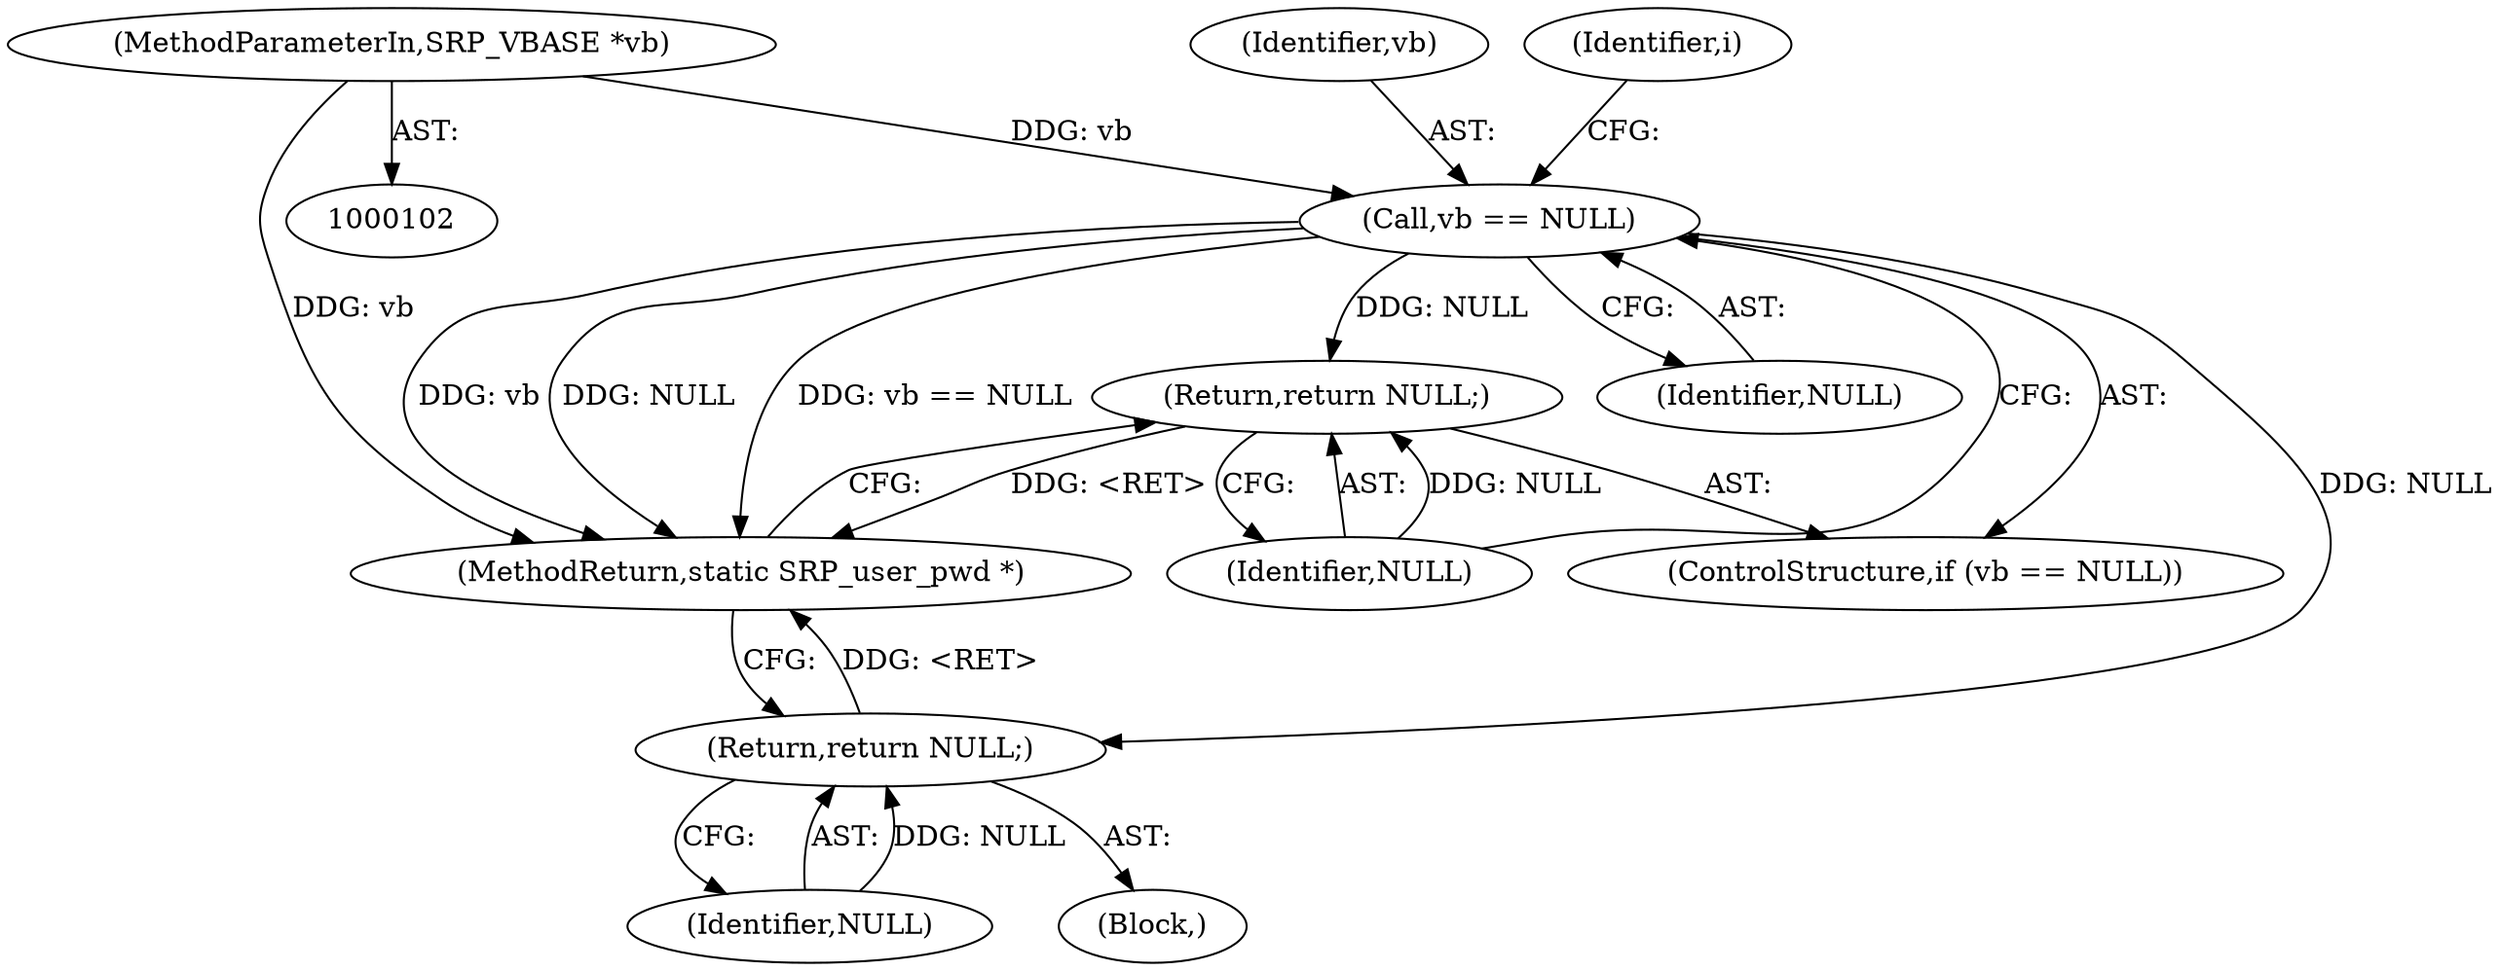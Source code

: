 digraph "0_openssl_259b664f950c2ba66fbf4b0fe5281327904ead21_0@pointer" {
"1000103" [label="(MethodParameterIn,SRP_VBASE *vb)"];
"1000109" [label="(Call,vb == NULL)"];
"1000112" [label="(Return,return NULL;)"];
"1000144" [label="(Return,return NULL;)"];
"1000145" [label="(Identifier,NULL)"];
"1000146" [label="(MethodReturn,static SRP_user_pwd *)"];
"1000113" [label="(Identifier,NULL)"];
"1000105" [label="(Block,)"];
"1000110" [label="(Identifier,vb)"];
"1000116" [label="(Identifier,i)"];
"1000103" [label="(MethodParameterIn,SRP_VBASE *vb)"];
"1000108" [label="(ControlStructure,if (vb == NULL))"];
"1000109" [label="(Call,vb == NULL)"];
"1000111" [label="(Identifier,NULL)"];
"1000112" [label="(Return,return NULL;)"];
"1000144" [label="(Return,return NULL;)"];
"1000103" -> "1000102"  [label="AST: "];
"1000103" -> "1000146"  [label="DDG: vb"];
"1000103" -> "1000109"  [label="DDG: vb"];
"1000109" -> "1000108"  [label="AST: "];
"1000109" -> "1000111"  [label="CFG: "];
"1000110" -> "1000109"  [label="AST: "];
"1000111" -> "1000109"  [label="AST: "];
"1000113" -> "1000109"  [label="CFG: "];
"1000116" -> "1000109"  [label="CFG: "];
"1000109" -> "1000146"  [label="DDG: NULL"];
"1000109" -> "1000146"  [label="DDG: vb"];
"1000109" -> "1000146"  [label="DDG: vb == NULL"];
"1000109" -> "1000112"  [label="DDG: NULL"];
"1000109" -> "1000144"  [label="DDG: NULL"];
"1000112" -> "1000108"  [label="AST: "];
"1000112" -> "1000113"  [label="CFG: "];
"1000113" -> "1000112"  [label="AST: "];
"1000146" -> "1000112"  [label="CFG: "];
"1000112" -> "1000146"  [label="DDG: <RET>"];
"1000113" -> "1000112"  [label="DDG: NULL"];
"1000144" -> "1000105"  [label="AST: "];
"1000144" -> "1000145"  [label="CFG: "];
"1000145" -> "1000144"  [label="AST: "];
"1000146" -> "1000144"  [label="CFG: "];
"1000144" -> "1000146"  [label="DDG: <RET>"];
"1000145" -> "1000144"  [label="DDG: NULL"];
}
